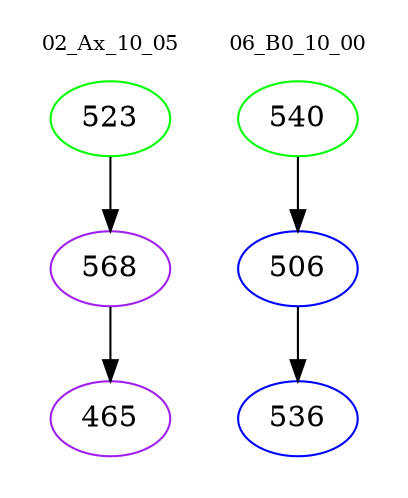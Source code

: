 digraph{
subgraph cluster_0 {
color = white
label = "02_Ax_10_05";
fontsize=10;
T0_523 [label="523", color="green"]
T0_523 -> T0_568 [color="black"]
T0_568 [label="568", color="purple"]
T0_568 -> T0_465 [color="black"]
T0_465 [label="465", color="purple"]
}
subgraph cluster_1 {
color = white
label = "06_B0_10_00";
fontsize=10;
T1_540 [label="540", color="green"]
T1_540 -> T1_506 [color="black"]
T1_506 [label="506", color="blue"]
T1_506 -> T1_536 [color="black"]
T1_536 [label="536", color="blue"]
}
}
